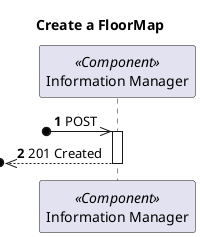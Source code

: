 @startuml
'https://plantuml.com/sequence-diagram

autonumber

skinparam packageStyle rect

title Create a FloorMap

participant "Information Manager" as MD <<Component>>

?o->> MD : POST

activate MD
?o<<-- MD : 201 Created
deactivate MD
@enduml
